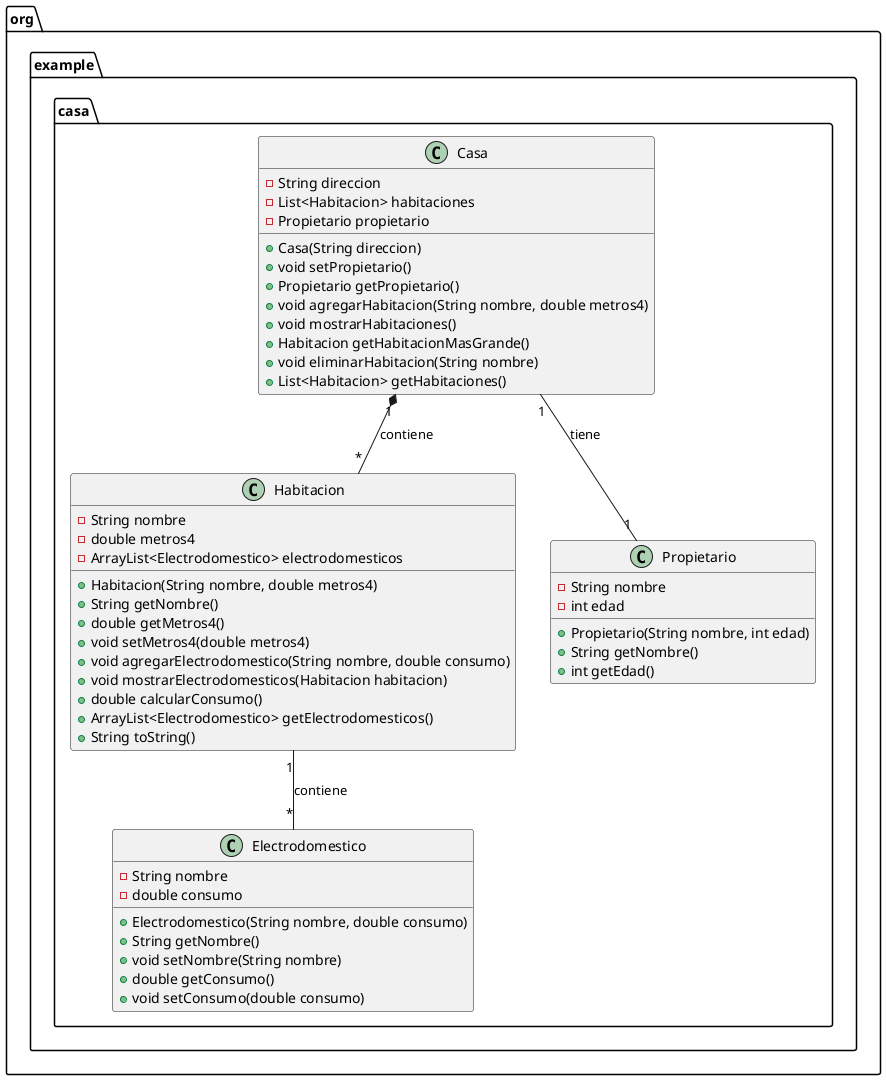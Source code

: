 @startuml

package org.example.casa {
    class Electrodomestico {
        - String nombre
        - double consumo
        + Electrodomestico(String nombre, double consumo)
        + String getNombre()
        + void setNombre(String nombre)
        + double getConsumo()
        + void setConsumo(double consumo)
    }

    class Habitacion {
        - String nombre
        - double metros4
        - ArrayList<Electrodomestico> electrodomesticos
        + Habitacion(String nombre, double metros4)
        + String getNombre()
        + double getMetros4()
        + void setMetros4(double metros4)
        + void agregarElectrodomestico(String nombre, double consumo)
        + void mostrarElectrodomesticos(Habitacion habitacion)
        + double calcularConsumo()
        + ArrayList<Electrodomestico> getElectrodomesticos()
        + String toString()
    }

    class Propietario {
        - String nombre
        - int edad
        + Propietario(String nombre, int edad)
        + String getNombre()
        + int getEdad()
    }

    class Casa {
        - String direccion
        - List<Habitacion> habitaciones
        - Propietario propietario
        + Casa(String direccion)
        + void setPropietario()
        + Propietario getPropietario()
        + void agregarHabitacion(String nombre, double metros4)
        + void mostrarHabitaciones()
        + Habitacion getHabitacionMasGrande()
        + void eliminarHabitacion(String nombre)
        + List<Habitacion> getHabitaciones()
    }

    Casa "1" *-- "*" Habitacion : "contiene"
    Casa "1" -- "1" Propietario : "tiene"
    Habitacion "1" -- "*" Electrodomestico : "contiene"
}

@enduml
